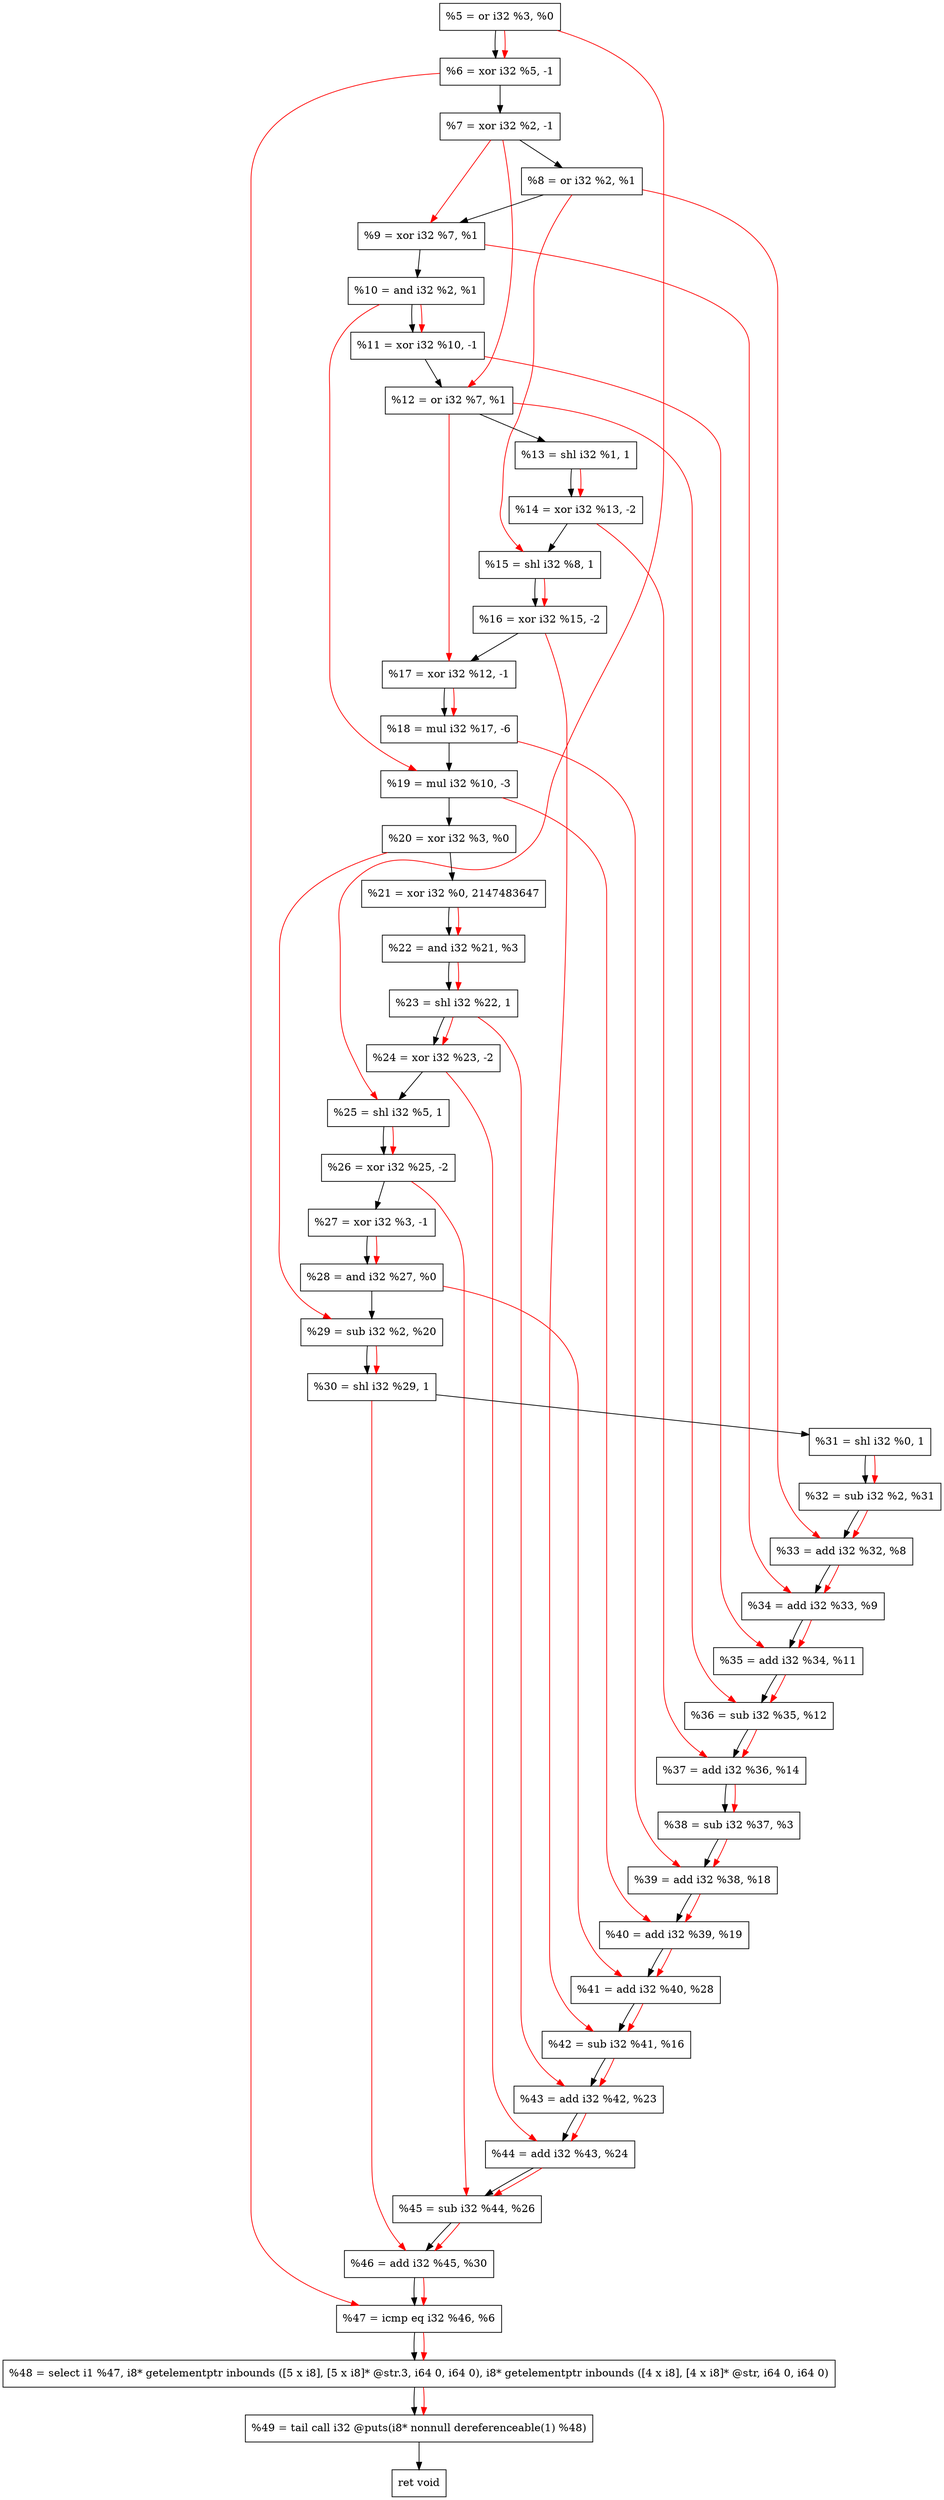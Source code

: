 digraph "DFG for'crackme' function" {
	Node0x1ba2bb0[shape=record, label="  %5 = or i32 %3, %0"];
	Node0x1ba3230[shape=record, label="  %6 = xor i32 %5, -1"];
	Node0x1ba32a0[shape=record, label="  %7 = xor i32 %2, -1"];
	Node0x1ba3310[shape=record, label="  %8 = or i32 %2, %1"];
	Node0x1ba3380[shape=record, label="  %9 = xor i32 %7, %1"];
	Node0x1ba33f0[shape=record, label="  %10 = and i32 %2, %1"];
	Node0x1ba3460[shape=record, label="  %11 = xor i32 %10, -1"];
	Node0x1ba34d0[shape=record, label="  %12 = or i32 %7, %1"];
	Node0x1ba3570[shape=record, label="  %13 = shl i32 %1, 1"];
	Node0x1ba3610[shape=record, label="  %14 = xor i32 %13, -2"];
	Node0x1ba3680[shape=record, label="  %15 = shl i32 %8, 1"];
	Node0x1ba36f0[shape=record, label="  %16 = xor i32 %15, -2"];
	Node0x1ba3760[shape=record, label="  %17 = xor i32 %12, -1"];
	Node0x1ba3800[shape=record, label="  %18 = mul i32 %17, -6"];
	Node0x1ba38a0[shape=record, label="  %19 = mul i32 %10, -3"];
	Node0x1ba3910[shape=record, label="  %20 = xor i32 %3, %0"];
	Node0x1ba39b0[shape=record, label="  %21 = xor i32 %0, 2147483647"];
	Node0x1ba3a20[shape=record, label="  %22 = and i32 %21, %3"];
	Node0x1ba3a90[shape=record, label="  %23 = shl i32 %22, 1"];
	Node0x1ba3b00[shape=record, label="  %24 = xor i32 %23, -2"];
	Node0x1ba3b70[shape=record, label="  %25 = shl i32 %5, 1"];
	Node0x1ba3be0[shape=record, label="  %26 = xor i32 %25, -2"];
	Node0x1ba3c50[shape=record, label="  %27 = xor i32 %3, -1"];
	Node0x1ba3cc0[shape=record, label="  %28 = and i32 %27, %0"];
	Node0x1ba3d30[shape=record, label="  %29 = sub i32 %2, %20"];
	Node0x1ba3da0[shape=record, label="  %30 = shl i32 %29, 1"];
	Node0x1ba3e10[shape=record, label="  %31 = shl i32 %0, 1"];
	Node0x1ba3e80[shape=record, label="  %32 = sub i32 %2, %31"];
	Node0x1ba4100[shape=record, label="  %33 = add i32 %32, %8"];
	Node0x1ba4170[shape=record, label="  %34 = add i32 %33, %9"];
	Node0x1ba41e0[shape=record, label="  %35 = add i32 %34, %11"];
	Node0x1ba4250[shape=record, label="  %36 = sub i32 %35, %12"];
	Node0x1ba42c0[shape=record, label="  %37 = add i32 %36, %14"];
	Node0x1ba4330[shape=record, label="  %38 = sub i32 %37, %3"];
	Node0x1ba43a0[shape=record, label="  %39 = add i32 %38, %18"];
	Node0x1ba4410[shape=record, label="  %40 = add i32 %39, %19"];
	Node0x1ba4480[shape=record, label="  %41 = add i32 %40, %28"];
	Node0x1ba44f0[shape=record, label="  %42 = sub i32 %41, %16"];
	Node0x1ba4560[shape=record, label="  %43 = add i32 %42, %23"];
	Node0x1ba45d0[shape=record, label="  %44 = add i32 %43, %24"];
	Node0x1ba4640[shape=record, label="  %45 = sub i32 %44, %26"];
	Node0x1ba46b0[shape=record, label="  %46 = add i32 %45, %30"];
	Node0x1ba4720[shape=record, label="  %47 = icmp eq i32 %46, %6"];
	Node0x1b43268[shape=record, label="  %48 = select i1 %47, i8* getelementptr inbounds ([5 x i8], [5 x i8]* @str.3, i64 0, i64 0), i8* getelementptr inbounds ([4 x i8], [4 x i8]* @str, i64 0, i64 0)"];
	Node0x1ba4bc0[shape=record, label="  %49 = tail call i32 @puts(i8* nonnull dereferenceable(1) %48)"];
	Node0x1ba4c10[shape=record, label="  ret void"];
	Node0x1ba2bb0 -> Node0x1ba3230;
	Node0x1ba3230 -> Node0x1ba32a0;
	Node0x1ba32a0 -> Node0x1ba3310;
	Node0x1ba3310 -> Node0x1ba3380;
	Node0x1ba3380 -> Node0x1ba33f0;
	Node0x1ba33f0 -> Node0x1ba3460;
	Node0x1ba3460 -> Node0x1ba34d0;
	Node0x1ba34d0 -> Node0x1ba3570;
	Node0x1ba3570 -> Node0x1ba3610;
	Node0x1ba3610 -> Node0x1ba3680;
	Node0x1ba3680 -> Node0x1ba36f0;
	Node0x1ba36f0 -> Node0x1ba3760;
	Node0x1ba3760 -> Node0x1ba3800;
	Node0x1ba3800 -> Node0x1ba38a0;
	Node0x1ba38a0 -> Node0x1ba3910;
	Node0x1ba3910 -> Node0x1ba39b0;
	Node0x1ba39b0 -> Node0x1ba3a20;
	Node0x1ba3a20 -> Node0x1ba3a90;
	Node0x1ba3a90 -> Node0x1ba3b00;
	Node0x1ba3b00 -> Node0x1ba3b70;
	Node0x1ba3b70 -> Node0x1ba3be0;
	Node0x1ba3be0 -> Node0x1ba3c50;
	Node0x1ba3c50 -> Node0x1ba3cc0;
	Node0x1ba3cc0 -> Node0x1ba3d30;
	Node0x1ba3d30 -> Node0x1ba3da0;
	Node0x1ba3da0 -> Node0x1ba3e10;
	Node0x1ba3e10 -> Node0x1ba3e80;
	Node0x1ba3e80 -> Node0x1ba4100;
	Node0x1ba4100 -> Node0x1ba4170;
	Node0x1ba4170 -> Node0x1ba41e0;
	Node0x1ba41e0 -> Node0x1ba4250;
	Node0x1ba4250 -> Node0x1ba42c0;
	Node0x1ba42c0 -> Node0x1ba4330;
	Node0x1ba4330 -> Node0x1ba43a0;
	Node0x1ba43a0 -> Node0x1ba4410;
	Node0x1ba4410 -> Node0x1ba4480;
	Node0x1ba4480 -> Node0x1ba44f0;
	Node0x1ba44f0 -> Node0x1ba4560;
	Node0x1ba4560 -> Node0x1ba45d0;
	Node0x1ba45d0 -> Node0x1ba4640;
	Node0x1ba4640 -> Node0x1ba46b0;
	Node0x1ba46b0 -> Node0x1ba4720;
	Node0x1ba4720 -> Node0x1b43268;
	Node0x1b43268 -> Node0x1ba4bc0;
	Node0x1ba4bc0 -> Node0x1ba4c10;
edge [color=red]
	Node0x1ba2bb0 -> Node0x1ba3230;
	Node0x1ba32a0 -> Node0x1ba3380;
	Node0x1ba33f0 -> Node0x1ba3460;
	Node0x1ba32a0 -> Node0x1ba34d0;
	Node0x1ba3570 -> Node0x1ba3610;
	Node0x1ba3310 -> Node0x1ba3680;
	Node0x1ba3680 -> Node0x1ba36f0;
	Node0x1ba34d0 -> Node0x1ba3760;
	Node0x1ba3760 -> Node0x1ba3800;
	Node0x1ba33f0 -> Node0x1ba38a0;
	Node0x1ba39b0 -> Node0x1ba3a20;
	Node0x1ba3a20 -> Node0x1ba3a90;
	Node0x1ba3a90 -> Node0x1ba3b00;
	Node0x1ba2bb0 -> Node0x1ba3b70;
	Node0x1ba3b70 -> Node0x1ba3be0;
	Node0x1ba3c50 -> Node0x1ba3cc0;
	Node0x1ba3910 -> Node0x1ba3d30;
	Node0x1ba3d30 -> Node0x1ba3da0;
	Node0x1ba3e10 -> Node0x1ba3e80;
	Node0x1ba3e80 -> Node0x1ba4100;
	Node0x1ba3310 -> Node0x1ba4100;
	Node0x1ba4100 -> Node0x1ba4170;
	Node0x1ba3380 -> Node0x1ba4170;
	Node0x1ba4170 -> Node0x1ba41e0;
	Node0x1ba3460 -> Node0x1ba41e0;
	Node0x1ba41e0 -> Node0x1ba4250;
	Node0x1ba34d0 -> Node0x1ba4250;
	Node0x1ba4250 -> Node0x1ba42c0;
	Node0x1ba3610 -> Node0x1ba42c0;
	Node0x1ba42c0 -> Node0x1ba4330;
	Node0x1ba4330 -> Node0x1ba43a0;
	Node0x1ba3800 -> Node0x1ba43a0;
	Node0x1ba43a0 -> Node0x1ba4410;
	Node0x1ba38a0 -> Node0x1ba4410;
	Node0x1ba4410 -> Node0x1ba4480;
	Node0x1ba3cc0 -> Node0x1ba4480;
	Node0x1ba4480 -> Node0x1ba44f0;
	Node0x1ba36f0 -> Node0x1ba44f0;
	Node0x1ba44f0 -> Node0x1ba4560;
	Node0x1ba3a90 -> Node0x1ba4560;
	Node0x1ba4560 -> Node0x1ba45d0;
	Node0x1ba3b00 -> Node0x1ba45d0;
	Node0x1ba45d0 -> Node0x1ba4640;
	Node0x1ba3be0 -> Node0x1ba4640;
	Node0x1ba4640 -> Node0x1ba46b0;
	Node0x1ba3da0 -> Node0x1ba46b0;
	Node0x1ba46b0 -> Node0x1ba4720;
	Node0x1ba3230 -> Node0x1ba4720;
	Node0x1ba4720 -> Node0x1b43268;
	Node0x1b43268 -> Node0x1ba4bc0;
}
